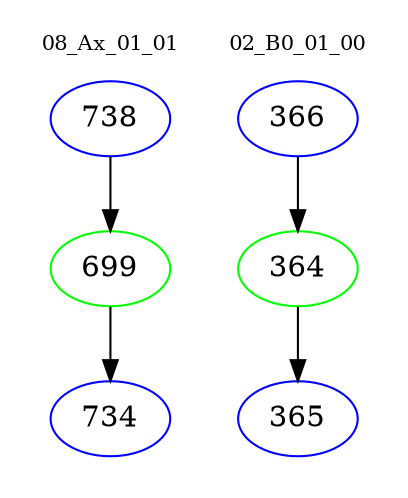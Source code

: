 digraph{
subgraph cluster_0 {
color = white
label = "08_Ax_01_01";
fontsize=10;
T0_738 [label="738", color="blue"]
T0_738 -> T0_699 [color="black"]
T0_699 [label="699", color="green"]
T0_699 -> T0_734 [color="black"]
T0_734 [label="734", color="blue"]
}
subgraph cluster_1 {
color = white
label = "02_B0_01_00";
fontsize=10;
T1_366 [label="366", color="blue"]
T1_366 -> T1_364 [color="black"]
T1_364 [label="364", color="green"]
T1_364 -> T1_365 [color="black"]
T1_365 [label="365", color="blue"]
}
}
